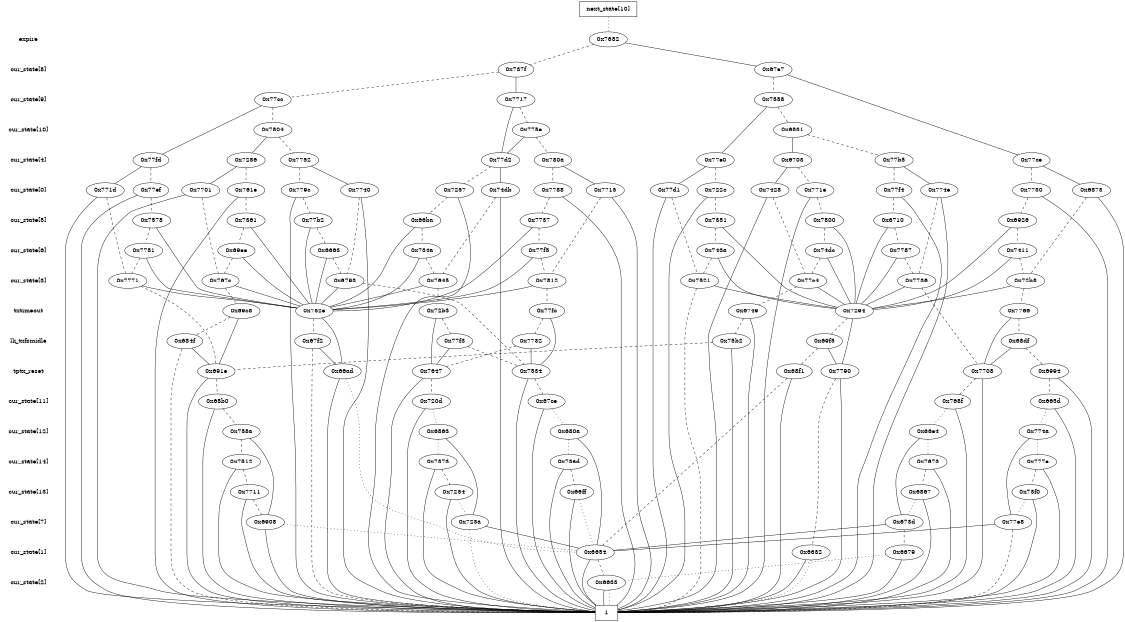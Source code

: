 digraph "DD" {
size = "7.5,10"
center = true;
edge [dir = none];
{ node [shape = plaintext];
  edge [style = invis];
  "CONST NODES" [style = invis];
" expire " -> " cur_state[8] " -> " cur_state[9] " -> " cur_state[10] " -> " cur_state[4] " -> " cur_state[0] " -> " cur_state[5] " -> " cur_state[6] " -> " cur_state[3] " -> " txtimeout " -> " lk_txfsmidle " -> " tptx_reset " -> " cur_state[11] " -> " cur_state[12] " -> " cur_state[14] " -> " cur_state[13] " -> " cur_state[7] " -> " cur_state[1] " -> " cur_state[2] " -> "CONST NODES"; 
}
{ rank = same; node [shape = box]; edge [style = invis];
"  next_state[10]  "; }
{ rank = same; " expire ";
"0x7682";
}
{ rank = same; " cur_state[8] ";
"0x737f";
"0x67e7";
}
{ rank = same; " cur_state[9] ";
"0x7717";
"0x7558";
"0x77cc";
}
{ rank = same; " cur_state[10] ";
"0x6831";
"0x7804";
"0x775e";
}
{ rank = same; " cur_state[4] ";
"0x77e0";
"0x77b5";
"0x7752";
"0x77fd";
"0x6703";
"0x77d2";
"0x77ce";
"0x780a";
"0x7286";
}
{ rank = same; " cur_state[0] ";
"0x7257";
"0x74db";
"0x722c";
"0x771e";
"0x7428";
"0x761e";
"0x77f4";
"0x7715";
"0x7740";
"0x77d1";
"0x6873";
"0x7730";
"0x77ef";
"0x771d";
"0x779c";
"0x774e";
"0x7788";
"0x7701";
}
{ rank = same; " cur_state[5] ";
"0x7578";
"0x7351";
"0x77b2";
"0x6926";
"0x6710";
"0x7737";
"0x66ba";
"0x7361";
"0x7800";
}
{ rank = same; " cur_state[6] ";
"0x77f5";
"0x7411";
"0x6663";
"0x7787";
"0x7751";
"0x74dc";
"0x69ee";
"0x734a";
"0x743a";
}
{ rank = same; " cur_state[3] ";
"0x767c";
"0x72b8";
"0x7645";
"0x7771";
"0x6793";
"0x7736";
"0x77c4";
"0x7812";
"0x7521";
}
{ rank = same; " txtimeout ";
"0x7294";
"0x77fc";
"0x7766";
"0x69c8";
"0x752e";
"0x72b3";
"0x6749";
}
{ rank = same; " lk_txfsmidle ";
"0x67f2";
"0x68df";
"0x7732";
"0x77f3";
"0x684f";
"0x75b2";
"0x69f5";
}
{ rank = same; " tptx_reset ";
"0x7708";
"0x7534";
"0x66ad";
"0x68f1";
"0x6994";
"0x7790";
"0x691e";
"0x7647";
}
{ rank = same; " cur_state[11] ";
"0x68b0";
"0x665d";
"0x67ce";
"0x768f";
"0x720d";
}
{ rank = same; " cur_state[12] ";
"0x774a";
"0x680a";
"0x6863";
"0x66e4";
"0x758a";
}
{ rank = same; " cur_state[14] ";
"0x7373";
"0x73ad";
"0x7512";
"0x777e";
"0x7673";
}
{ rank = same; " cur_state[13] ";
"0x6867";
"0x7711";
"0x66ff";
"0x7254";
"0x73f0";
}
{ rank = same; " cur_state[7] ";
"0x723a";
"0x77e8";
"0x6908";
"0x673d";
}
{ rank = same; " cur_state[1] ";
"0x6632";
"0x6654";
"0x6679";
}
{ rank = same; " cur_state[2] ";
"0x6633";
}
{ rank = same; "CONST NODES";
{ node [shape = box]; "0x6617";
}
}
"  next_state[10]  " -> "0x7682" [style = dotted];
"0x7682" -> "0x67e7";
"0x7682" -> "0x737f" [style = dashed];
"0x737f" -> "0x7717";
"0x737f" -> "0x77cc" [style = dashed];
"0x67e7" -> "0x77ce";
"0x67e7" -> "0x7558" [style = dashed];
"0x7717" -> "0x77d2";
"0x7717" -> "0x775e" [style = dashed];
"0x7558" -> "0x77e0";
"0x7558" -> "0x6831" [style = dashed];
"0x77cc" -> "0x77fd";
"0x77cc" -> "0x7804" [style = dashed];
"0x6831" -> "0x6703";
"0x6831" -> "0x77b5" [style = dashed];
"0x7804" -> "0x7286";
"0x7804" -> "0x7752" [style = dashed];
"0x775e" -> "0x77d2";
"0x775e" -> "0x780a" [style = dashed];
"0x77e0" -> "0x77d1";
"0x77e0" -> "0x722c" [style = dashed];
"0x77b5" -> "0x774e";
"0x77b5" -> "0x77f4" [style = dashed];
"0x7752" -> "0x7740";
"0x7752" -> "0x779c" [style = dashed];
"0x77fd" -> "0x771d";
"0x77fd" -> "0x77ef" [style = dashed];
"0x6703" -> "0x7428";
"0x6703" -> "0x771e" [style = dashed];
"0x77d2" -> "0x74db";
"0x77d2" -> "0x7257" [style = dashed];
"0x77ce" -> "0x6873";
"0x77ce" -> "0x7730" [style = dashed];
"0x780a" -> "0x7715";
"0x780a" -> "0x7788" [style = dashed];
"0x7286" -> "0x7701";
"0x7286" -> "0x761e" [style = dashed];
"0x7257" -> "0x6617";
"0x7257" -> "0x66ba" [style = dashed];
"0x74db" -> "0x6617";
"0x74db" -> "0x7645" [style = dashed];
"0x722c" -> "0x6617";
"0x722c" -> "0x7351" [style = dashed];
"0x771e" -> "0x6617";
"0x771e" -> "0x7800" [style = dashed];
"0x7428" -> "0x6617";
"0x7428" -> "0x77c4" [style = dashed];
"0x761e" -> "0x6617";
"0x761e" -> "0x7361" [style = dashed];
"0x77f4" -> "0x6617";
"0x77f4" -> "0x6710" [style = dashed];
"0x7715" -> "0x6617";
"0x7715" -> "0x7812" [style = dashed];
"0x7740" -> "0x6617";
"0x7740" -> "0x6793" [style = dashed];
"0x77d1" -> "0x6617";
"0x77d1" -> "0x7521" [style = dashed];
"0x6873" -> "0x6617";
"0x6873" -> "0x72b8" [style = dashed];
"0x7730" -> "0x6617";
"0x7730" -> "0x6926" [style = dashed];
"0x77ef" -> "0x6617";
"0x77ef" -> "0x7578" [style = dashed];
"0x771d" -> "0x6617";
"0x771d" -> "0x7771" [style = dashed];
"0x779c" -> "0x6617";
"0x779c" -> "0x77b2" [style = dashed];
"0x774e" -> "0x6617";
"0x774e" -> "0x7736" [style = dashed];
"0x7788" -> "0x6617";
"0x7788" -> "0x7737" [style = dashed];
"0x7701" -> "0x6617";
"0x7701" -> "0x767c" [style = dashed];
"0x7578" -> "0x752e";
"0x7578" -> "0x7751" [style = dashed];
"0x7351" -> "0x7294";
"0x7351" -> "0x743a" [style = dashed];
"0x77b2" -> "0x752e";
"0x77b2" -> "0x6663" [style = dashed];
"0x6926" -> "0x7294";
"0x6926" -> "0x7411" [style = dashed];
"0x6710" -> "0x7294";
"0x6710" -> "0x7787" [style = dashed];
"0x7737" -> "0x752e";
"0x7737" -> "0x77f5" [style = dashed];
"0x66ba" -> "0x752e";
"0x66ba" -> "0x734a" [style = dashed];
"0x7361" -> "0x752e";
"0x7361" -> "0x69ee" [style = dashed];
"0x7800" -> "0x7294";
"0x7800" -> "0x74dc" [style = dashed];
"0x77f5" -> "0x752e";
"0x77f5" -> "0x7812" [style = dashed];
"0x7411" -> "0x7294";
"0x7411" -> "0x72b8" [style = dashed];
"0x6663" -> "0x752e";
"0x6663" -> "0x6793" [style = dashed];
"0x7787" -> "0x7294";
"0x7787" -> "0x7736" [style = dashed];
"0x7751" -> "0x752e";
"0x7751" -> "0x7771" [style = dashed];
"0x74dc" -> "0x7294";
"0x74dc" -> "0x77c4" [style = dashed];
"0x69ee" -> "0x752e";
"0x69ee" -> "0x767c" [style = dashed];
"0x734a" -> "0x752e";
"0x734a" -> "0x7645" [style = dashed];
"0x743a" -> "0x7294";
"0x743a" -> "0x7521" [style = dashed];
"0x767c" -> "0x752e";
"0x767c" -> "0x69c8" [style = dashed];
"0x72b8" -> "0x7294";
"0x72b8" -> "0x7766" [style = dashed];
"0x7645" -> "0x752e";
"0x7645" -> "0x72b3" [style = dashed];
"0x7771" -> "0x752e";
"0x7771" -> "0x691e" [style = dashed];
"0x6793" -> "0x752e";
"0x6793" -> "0x7534" [style = dashed];
"0x7736" -> "0x7294";
"0x7736" -> "0x7708" [style = dashed];
"0x77c4" -> "0x7294";
"0x77c4" -> "0x6749" [style = dashed];
"0x7812" -> "0x752e";
"0x7812" -> "0x77fc" [style = dashed];
"0x7521" -> "0x7294";
"0x7521" -> "0x6617" [style = dashed];
"0x7294" -> "0x7790";
"0x7294" -> "0x69f5" [style = dashed];
"0x77fc" -> "0x7534";
"0x77fc" -> "0x7732" [style = dashed];
"0x7766" -> "0x7708";
"0x7766" -> "0x68df" [style = dashed];
"0x69c8" -> "0x691e";
"0x69c8" -> "0x684f" [style = dashed];
"0x752e" -> "0x66ad";
"0x752e" -> "0x67f2" [style = dashed];
"0x72b3" -> "0x7647";
"0x72b3" -> "0x77f3" [style = dashed];
"0x6749" -> "0x6617";
"0x6749" -> "0x75b2" [style = dashed];
"0x67f2" -> "0x66ad";
"0x67f2" -> "0x6617" [style = dashed];
"0x68df" -> "0x7708";
"0x68df" -> "0x6994" [style = dashed];
"0x7732" -> "0x7534";
"0x7732" -> "0x7647" [style = dashed];
"0x77f3" -> "0x7647";
"0x77f3" -> "0x7534" [style = dashed];
"0x684f" -> "0x691e";
"0x684f" -> "0x6617" [style = dashed];
"0x75b2" -> "0x6617";
"0x75b2" -> "0x691e" [style = dashed];
"0x69f5" -> "0x7790";
"0x69f5" -> "0x68f1" [style = dashed];
"0x7708" -> "0x6617";
"0x7708" -> "0x768f" [style = dashed];
"0x7534" -> "0x6617";
"0x7534" -> "0x67ce" [style = dashed];
"0x66ad" -> "0x6617";
"0x66ad" -> "0x6654" [style = dotted];
"0x68f1" -> "0x6617";
"0x68f1" -> "0x6654" [style = dashed];
"0x6994" -> "0x6617";
"0x6994" -> "0x665d" [style = dashed];
"0x7790" -> "0x6617";
"0x7790" -> "0x6632" [style = dashed];
"0x691e" -> "0x6617";
"0x691e" -> "0x68b0" [style = dashed];
"0x7647" -> "0x6617";
"0x7647" -> "0x720d" [style = dashed];
"0x68b0" -> "0x6617";
"0x68b0" -> "0x758a" [style = dashed];
"0x665d" -> "0x6617";
"0x665d" -> "0x774a" [style = dotted];
"0x67ce" -> "0x6617";
"0x67ce" -> "0x680a" [style = dotted];
"0x768f" -> "0x6617";
"0x768f" -> "0x66e4" [style = dotted];
"0x720d" -> "0x6617";
"0x720d" -> "0x6863" [style = dotted];
"0x774a" -> "0x77e8";
"0x774a" -> "0x777e" [style = dotted];
"0x680a" -> "0x6654";
"0x680a" -> "0x73ad" [style = dotted];
"0x6863" -> "0x723a";
"0x6863" -> "0x7373" [style = dotted];
"0x66e4" -> "0x673d";
"0x66e4" -> "0x7673" [style = dotted];
"0x758a" -> "0x6908";
"0x758a" -> "0x7512" [style = dashed];
"0x7373" -> "0x6617";
"0x7373" -> "0x7254" [style = dashed];
"0x73ad" -> "0x6617";
"0x73ad" -> "0x66ff" [style = dashed];
"0x7512" -> "0x6617";
"0x7512" -> "0x7711" [style = dashed];
"0x777e" -> "0x6617";
"0x777e" -> "0x73f0" [style = dashed];
"0x7673" -> "0x6617";
"0x7673" -> "0x6867" [style = dashed];
"0x6867" -> "0x6617";
"0x6867" -> "0x673d" [style = dotted];
"0x7711" -> "0x6617";
"0x7711" -> "0x6908" [style = dashed];
"0x66ff" -> "0x6617";
"0x66ff" -> "0x6654" [style = dotted];
"0x7254" -> "0x6617";
"0x7254" -> "0x723a" [style = dotted];
"0x73f0" -> "0x6617";
"0x73f0" -> "0x77e8" [style = dotted];
"0x723a" -> "0x6654";
"0x723a" -> "0x6617" [style = dotted];
"0x77e8" -> "0x6654";
"0x77e8" -> "0x6617" [style = dashed];
"0x6908" -> "0x6617";
"0x6908" -> "0x6654" [style = dotted];
"0x673d" -> "0x6654";
"0x673d" -> "0x6679" [style = dashed];
"0x6632" -> "0x6617";
"0x6632" -> "0x6617" [style = dotted];
"0x6654" -> "0x6617";
"0x6654" -> "0x6633" [style = dashed];
"0x6679" -> "0x6617";
"0x6679" -> "0x6633" [style = dotted];
"0x6633" -> "0x6617";
"0x6633" -> "0x6617" [style = dotted];
"0x6617" [label = "1"];
}
